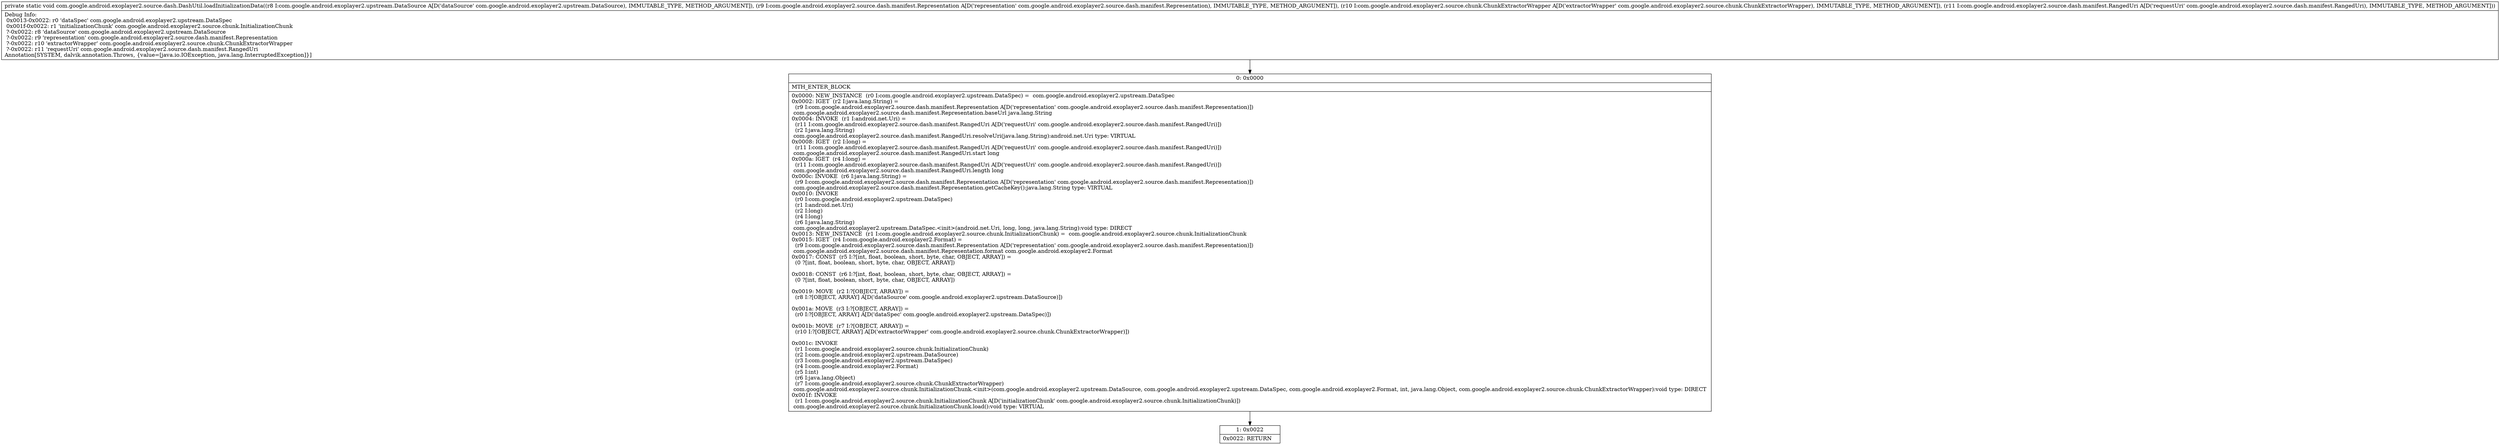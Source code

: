digraph "CFG forcom.google.android.exoplayer2.source.dash.DashUtil.loadInitializationData(Lcom\/google\/android\/exoplayer2\/upstream\/DataSource;Lcom\/google\/android\/exoplayer2\/source\/dash\/manifest\/Representation;Lcom\/google\/android\/exoplayer2\/source\/chunk\/ChunkExtractorWrapper;Lcom\/google\/android\/exoplayer2\/source\/dash\/manifest\/RangedUri;)V" {
Node_0 [shape=record,label="{0\:\ 0x0000|MTH_ENTER_BLOCK\l|0x0000: NEW_INSTANCE  (r0 I:com.google.android.exoplayer2.upstream.DataSpec) =  com.google.android.exoplayer2.upstream.DataSpec \l0x0002: IGET  (r2 I:java.lang.String) = \l  (r9 I:com.google.android.exoplayer2.source.dash.manifest.Representation A[D('representation' com.google.android.exoplayer2.source.dash.manifest.Representation)])\l com.google.android.exoplayer2.source.dash.manifest.Representation.baseUrl java.lang.String \l0x0004: INVOKE  (r1 I:android.net.Uri) = \l  (r11 I:com.google.android.exoplayer2.source.dash.manifest.RangedUri A[D('requestUri' com.google.android.exoplayer2.source.dash.manifest.RangedUri)])\l  (r2 I:java.lang.String)\l com.google.android.exoplayer2.source.dash.manifest.RangedUri.resolveUri(java.lang.String):android.net.Uri type: VIRTUAL \l0x0008: IGET  (r2 I:long) = \l  (r11 I:com.google.android.exoplayer2.source.dash.manifest.RangedUri A[D('requestUri' com.google.android.exoplayer2.source.dash.manifest.RangedUri)])\l com.google.android.exoplayer2.source.dash.manifest.RangedUri.start long \l0x000a: IGET  (r4 I:long) = \l  (r11 I:com.google.android.exoplayer2.source.dash.manifest.RangedUri A[D('requestUri' com.google.android.exoplayer2.source.dash.manifest.RangedUri)])\l com.google.android.exoplayer2.source.dash.manifest.RangedUri.length long \l0x000c: INVOKE  (r6 I:java.lang.String) = \l  (r9 I:com.google.android.exoplayer2.source.dash.manifest.Representation A[D('representation' com.google.android.exoplayer2.source.dash.manifest.Representation)])\l com.google.android.exoplayer2.source.dash.manifest.Representation.getCacheKey():java.lang.String type: VIRTUAL \l0x0010: INVOKE  \l  (r0 I:com.google.android.exoplayer2.upstream.DataSpec)\l  (r1 I:android.net.Uri)\l  (r2 I:long)\l  (r4 I:long)\l  (r6 I:java.lang.String)\l com.google.android.exoplayer2.upstream.DataSpec.\<init\>(android.net.Uri, long, long, java.lang.String):void type: DIRECT \l0x0013: NEW_INSTANCE  (r1 I:com.google.android.exoplayer2.source.chunk.InitializationChunk) =  com.google.android.exoplayer2.source.chunk.InitializationChunk \l0x0015: IGET  (r4 I:com.google.android.exoplayer2.Format) = \l  (r9 I:com.google.android.exoplayer2.source.dash.manifest.Representation A[D('representation' com.google.android.exoplayer2.source.dash.manifest.Representation)])\l com.google.android.exoplayer2.source.dash.manifest.Representation.format com.google.android.exoplayer2.Format \l0x0017: CONST  (r5 I:?[int, float, boolean, short, byte, char, OBJECT, ARRAY]) = \l  (0 ?[int, float, boolean, short, byte, char, OBJECT, ARRAY])\l \l0x0018: CONST  (r6 I:?[int, float, boolean, short, byte, char, OBJECT, ARRAY]) = \l  (0 ?[int, float, boolean, short, byte, char, OBJECT, ARRAY])\l \l0x0019: MOVE  (r2 I:?[OBJECT, ARRAY]) = \l  (r8 I:?[OBJECT, ARRAY] A[D('dataSource' com.google.android.exoplayer2.upstream.DataSource)])\l \l0x001a: MOVE  (r3 I:?[OBJECT, ARRAY]) = \l  (r0 I:?[OBJECT, ARRAY] A[D('dataSpec' com.google.android.exoplayer2.upstream.DataSpec)])\l \l0x001b: MOVE  (r7 I:?[OBJECT, ARRAY]) = \l  (r10 I:?[OBJECT, ARRAY] A[D('extractorWrapper' com.google.android.exoplayer2.source.chunk.ChunkExtractorWrapper)])\l \l0x001c: INVOKE  \l  (r1 I:com.google.android.exoplayer2.source.chunk.InitializationChunk)\l  (r2 I:com.google.android.exoplayer2.upstream.DataSource)\l  (r3 I:com.google.android.exoplayer2.upstream.DataSpec)\l  (r4 I:com.google.android.exoplayer2.Format)\l  (r5 I:int)\l  (r6 I:java.lang.Object)\l  (r7 I:com.google.android.exoplayer2.source.chunk.ChunkExtractorWrapper)\l com.google.android.exoplayer2.source.chunk.InitializationChunk.\<init\>(com.google.android.exoplayer2.upstream.DataSource, com.google.android.exoplayer2.upstream.DataSpec, com.google.android.exoplayer2.Format, int, java.lang.Object, com.google.android.exoplayer2.source.chunk.ChunkExtractorWrapper):void type: DIRECT \l0x001f: INVOKE  \l  (r1 I:com.google.android.exoplayer2.source.chunk.InitializationChunk A[D('initializationChunk' com.google.android.exoplayer2.source.chunk.InitializationChunk)])\l com.google.android.exoplayer2.source.chunk.InitializationChunk.load():void type: VIRTUAL \l}"];
Node_1 [shape=record,label="{1\:\ 0x0022|0x0022: RETURN   \l}"];
MethodNode[shape=record,label="{private static void com.google.android.exoplayer2.source.dash.DashUtil.loadInitializationData((r8 I:com.google.android.exoplayer2.upstream.DataSource A[D('dataSource' com.google.android.exoplayer2.upstream.DataSource), IMMUTABLE_TYPE, METHOD_ARGUMENT]), (r9 I:com.google.android.exoplayer2.source.dash.manifest.Representation A[D('representation' com.google.android.exoplayer2.source.dash.manifest.Representation), IMMUTABLE_TYPE, METHOD_ARGUMENT]), (r10 I:com.google.android.exoplayer2.source.chunk.ChunkExtractorWrapper A[D('extractorWrapper' com.google.android.exoplayer2.source.chunk.ChunkExtractorWrapper), IMMUTABLE_TYPE, METHOD_ARGUMENT]), (r11 I:com.google.android.exoplayer2.source.dash.manifest.RangedUri A[D('requestUri' com.google.android.exoplayer2.source.dash.manifest.RangedUri), IMMUTABLE_TYPE, METHOD_ARGUMENT]))  | Debug Info:\l  0x0013\-0x0022: r0 'dataSpec' com.google.android.exoplayer2.upstream.DataSpec\l  0x001f\-0x0022: r1 'initializationChunk' com.google.android.exoplayer2.source.chunk.InitializationChunk\l  ?\-0x0022: r8 'dataSource' com.google.android.exoplayer2.upstream.DataSource\l  ?\-0x0022: r9 'representation' com.google.android.exoplayer2.source.dash.manifest.Representation\l  ?\-0x0022: r10 'extractorWrapper' com.google.android.exoplayer2.source.chunk.ChunkExtractorWrapper\l  ?\-0x0022: r11 'requestUri' com.google.android.exoplayer2.source.dash.manifest.RangedUri\lAnnotation[SYSTEM, dalvik.annotation.Throws, \{value=[java.io.IOException, java.lang.InterruptedException]\}]\l}"];
MethodNode -> Node_0;
Node_0 -> Node_1;
}

